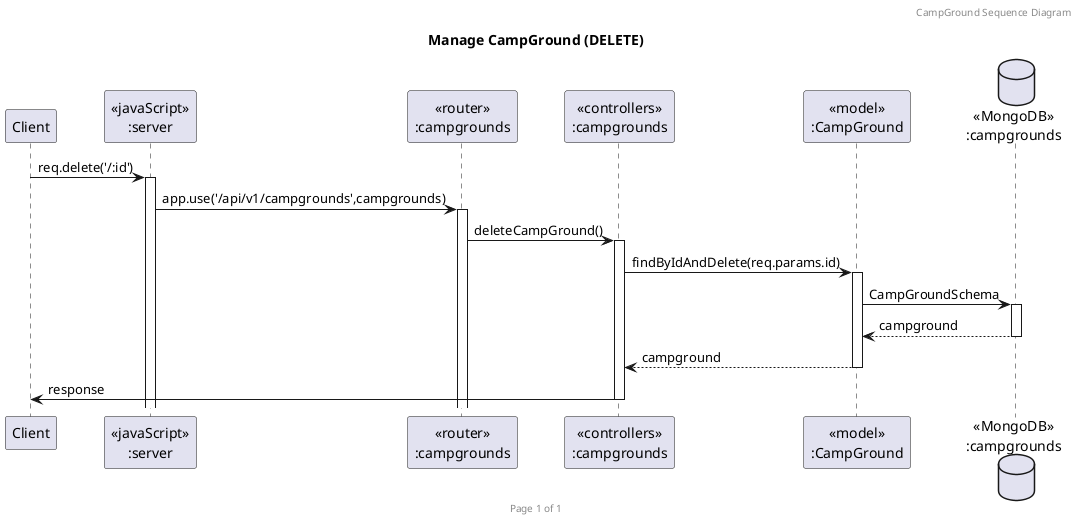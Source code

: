 @startuml Manage CampGround (DELETE)

header CampGround Sequence Diagram
footer Page %page% of %lastpage%
title "Manage CampGround (DELETE)"

participant "Client" as client
participant "<<javaScript>>\n:server" as server
participant "<<router>>\n:campgrounds" as routerCampGrounds
participant "<<controllers>>\n:campgrounds" as controllersCampGrounds
participant "<<model>>\n:CampGround" as modelCampGrounds
database "<<MongoDB>>\n:campgrounds" as CampGroundsDatabase

client->server ++:req.delete('/:id')
server->routerCampGrounds ++:app.use('/api/v1/campgrounds',campgrounds)
routerCampGrounds -> controllersCampGrounds ++:deleteCampGround()
controllersCampGrounds->modelCampGrounds ++:findByIdAndDelete(req.params.id)
modelCampGrounds ->CampGroundsDatabase ++:CampGroundSchema
CampGroundsDatabase --> modelCampGrounds --:campground
controllersCampGrounds <-- modelCampGrounds --:campground
controllersCampGrounds->client --:response

@enduml
